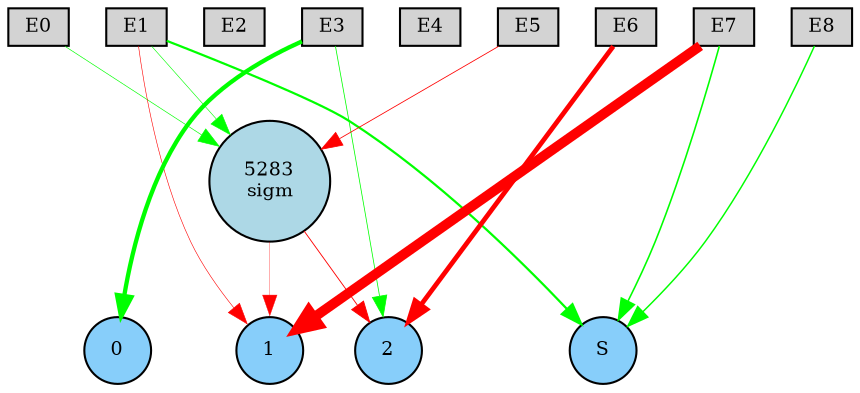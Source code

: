 digraph {
	node [fontsize=9 height=0.2 shape=circle width=0.2]
	subgraph inputs {
		node [shape=box style=filled]
		rank=source
		E0 [fillcolor=lightgray]
		E1 [fillcolor=lightgray]
		E0 -> E1 [style=invis]
		E2 [fillcolor=lightgray]
		E1 -> E2 [style=invis]
		E3 [fillcolor=lightgray]
		E2 -> E3 [style=invis]
		E4 [fillcolor=lightgray]
		E3 -> E4 [style=invis]
		E5 [fillcolor=lightgray]
		E4 -> E5 [style=invis]
		E6 [fillcolor=lightgray]
		E5 -> E6 [style=invis]
		E7 [fillcolor=lightgray]
		E6 -> E7 [style=invis]
		E8 [fillcolor=lightgray]
		E7 -> E8 [style=invis]
	}
	subgraph outputs {
		node [style=filled]
		rank=sink
		0 [fillcolor=lightskyblue fontsize=9 height=0.2 shape=circle width=0.2]
		1 [fillcolor=lightskyblue fontsize=9 height=0.2 shape=circle width=0.2]
		0 -> 1 [style=invis]
		2 [fillcolor=lightskyblue fontsize=9 height=0.2 shape=circle width=0.2]
		1 -> 2 [style=invis]
		S [fillcolor=lightskyblue fontsize=9 height=0.2 shape=circle width=0.2]
		2 -> S [style=invis]
	}
	5283 [label="5283
sigm" fillcolor=lightblue style=filled]
	E3 -> 0 [color=green penwidth=2.069284019441866 style=solid]
	E7 -> 1 [color=red penwidth=4.746369939401424 style=solid]
	E8 -> S [color=green penwidth=0.7084120303409042 style=solid]
	E1 -> S [color=green penwidth=1.0648265956722467 style=solid]
	E6 -> 2 [color=red penwidth=2.284851298370594 style=solid]
	E1 -> 1 [color=red penwidth=0.28216283708846585 style=solid]
	E7 -> S [color=green penwidth=0.7648238481545515 style=solid]
	E3 -> 2 [color=green penwidth=0.3738247541883779 style=solid]
	E1 -> 5283 [color=green penwidth=0.28774142608708236 style=solid]
	5283 -> 2 [color=red penwidth=0.42967001712263786 style=solid]
	E5 -> 5283 [color=red penwidth=0.39056950904252585 style=solid]
	5283 -> 1 [color=red penwidth=0.14959846767589435 style=solid]
	E0 -> 5283 [color=green penwidth=0.30933861371037685 style=solid]
}
